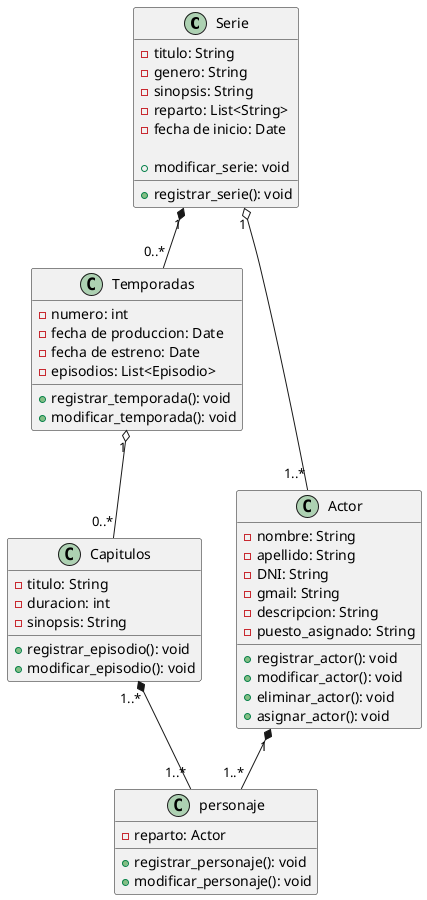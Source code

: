 @startuml

class Serie {
    -titulo: String
    -genero: String
    -sinopsis: String
    -reparto: List<String>
    -fecha de inicio: Date

    +registrar_serie(): void
    +modificar_serie: void
}

class Temporadas {
    -numero: int
    -fecha de produccion: Date
    -fecha de estreno: Date
    -episodios: List<Episodio>

    +registrar_temporada(): void
    +modificar_temporada(): void
}


class Capitulos {
    -titulo: String
    -duracion: int
    -sinopsis: String

    +registrar_episodio(): void
    +modificar_episodio(): void
}

class Actor {
    -nombre: String
    -apellido: String
    -DNI: String
    -gmail: String
    -descripcion: String
    -puesto_asignado: String

    +registrar_actor(): void
    +modificar_actor(): void
    +eliminar_actor(): void
    +asignar_actor(): void
}


class personaje {
    -reparto: Actor

    +registrar_personaje(): void
    +modificar_personaje(): void
}

Serie "1" *-- "0..*" Temporadas
Temporadas "1" o-- "0..*" Capitulos
Capitulos "1..*" *-- "1..*" personaje 
Actor "1" *-- "1..*" personaje
Serie "1" o-- "1..*" Actor




@enduml